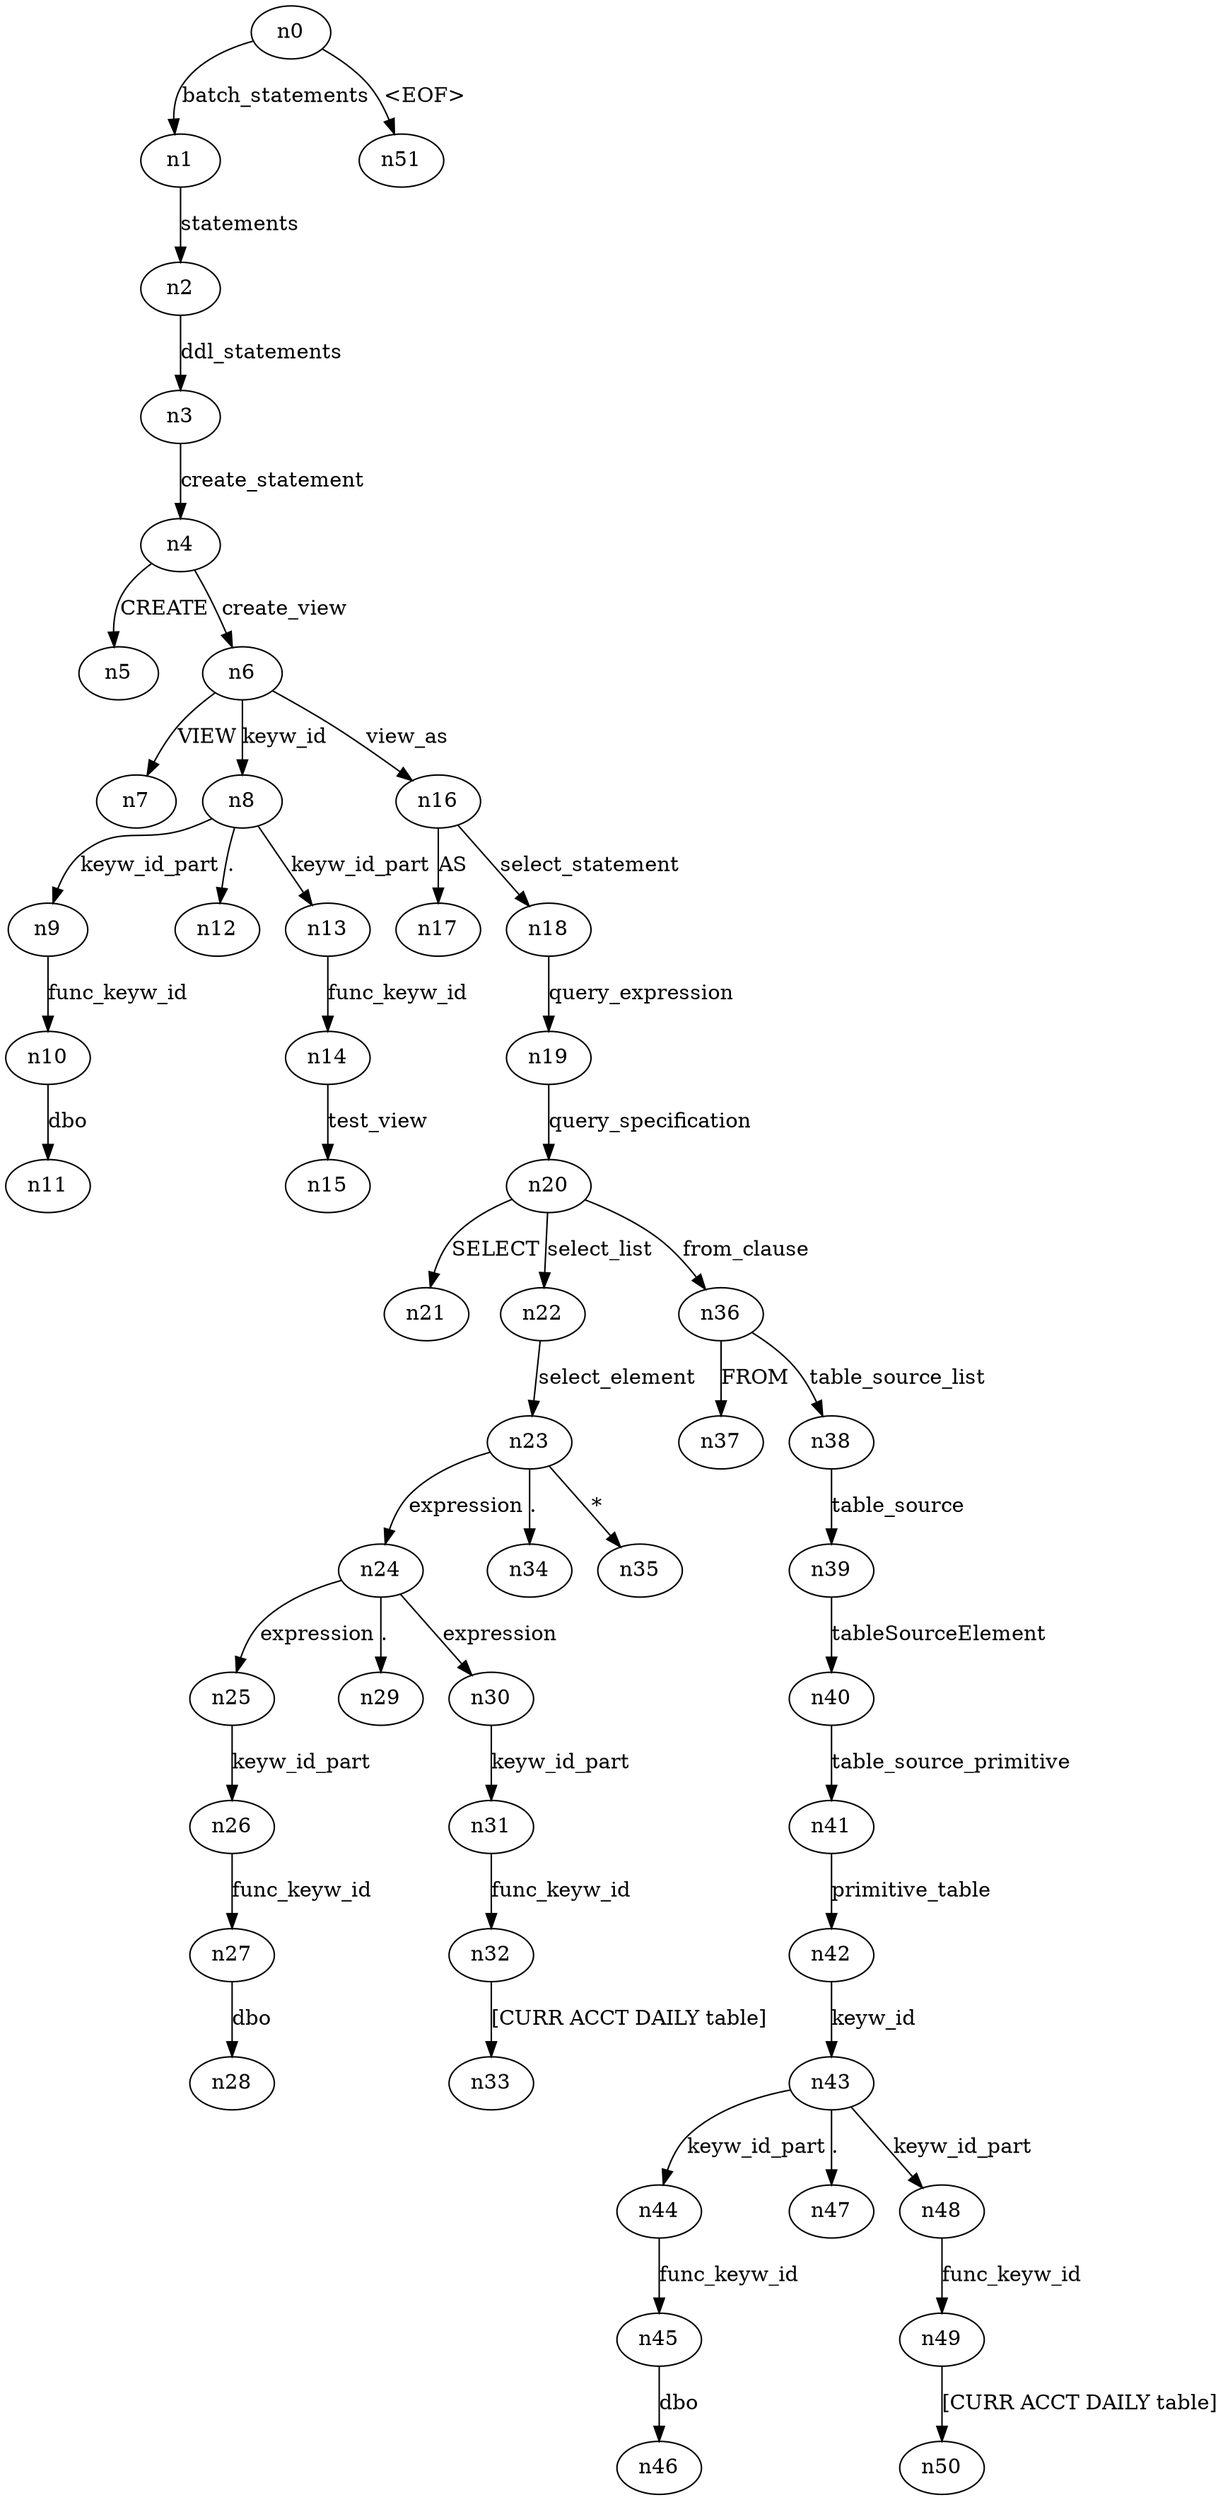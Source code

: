 digraph ParseTree {
  n0 -> n1 [label="batch_statements"];
  n1 -> n2 [label="statements"];
  n2 -> n3 [label="ddl_statements"];
  n3 -> n4 [label="create_statement"];
  n4 -> n5 [label="CREATE"];
  n4 -> n6 [label="create_view"];
  n6 -> n7 [label="VIEW"];
  n6 -> n8 [label="keyw_id"];
  n8 -> n9 [label="keyw_id_part"];
  n9 -> n10 [label="func_keyw_id"];
  n10 -> n11 [label="dbo"];
  n8 -> n12 [label="."];
  n8 -> n13 [label="keyw_id_part"];
  n13 -> n14 [label="func_keyw_id"];
  n14 -> n15 [label="test_view"];
  n6 -> n16 [label="view_as"];
  n16 -> n17 [label="AS"];
  n16 -> n18 [label="select_statement"];
  n18 -> n19 [label="query_expression"];
  n19 -> n20 [label="query_specification"];
  n20 -> n21 [label="SELECT"];
  n20 -> n22 [label="select_list"];
  n22 -> n23 [label="select_element"];
  n23 -> n24 [label="expression"];
  n24 -> n25 [label="expression"];
  n25 -> n26 [label="keyw_id_part"];
  n26 -> n27 [label="func_keyw_id"];
  n27 -> n28 [label="dbo"];
  n24 -> n29 [label="."];
  n24 -> n30 [label="expression"];
  n30 -> n31 [label="keyw_id_part"];
  n31 -> n32 [label="func_keyw_id"];
  n32 -> n33 [label="[CURR ACCT DAILY table]"];
  n23 -> n34 [label="."];
  n23 -> n35 [label="*"];
  n20 -> n36 [label="from_clause"];
  n36 -> n37 [label="FROM"];
  n36 -> n38 [label="table_source_list"];
  n38 -> n39 [label="table_source"];
  n39 -> n40 [label="tableSourceElement"];
  n40 -> n41 [label="table_source_primitive"];
  n41 -> n42 [label="primitive_table"];
  n42 -> n43 [label="keyw_id"];
  n43 -> n44 [label="keyw_id_part"];
  n44 -> n45 [label="func_keyw_id"];
  n45 -> n46 [label="dbo"];
  n43 -> n47 [label="."];
  n43 -> n48 [label="keyw_id_part"];
  n48 -> n49 [label="func_keyw_id"];
  n49 -> n50 [label="[CURR ACCT DAILY table]"];
  n0 -> n51 [label="<EOF>"];
}